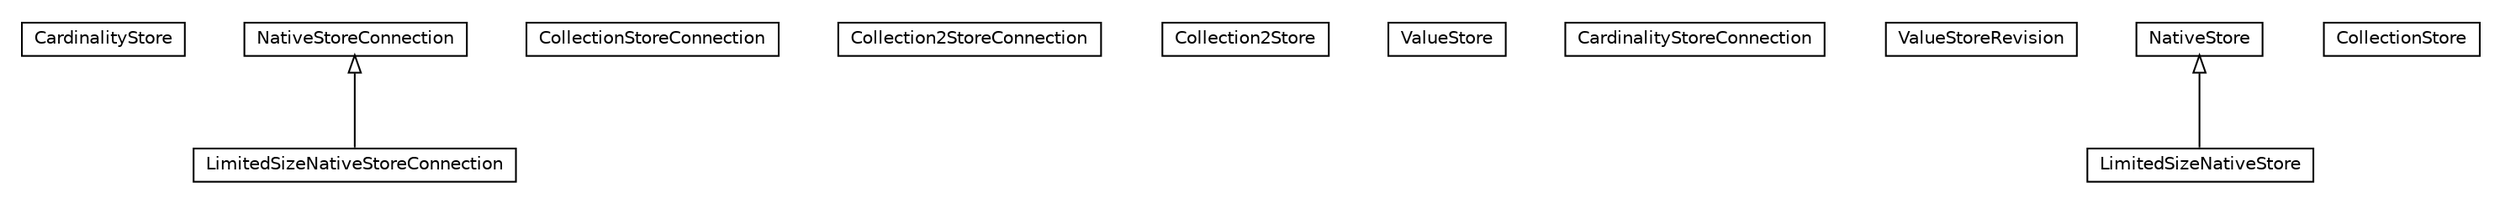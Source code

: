 #!/usr/local/bin/dot
#
# Class diagram 
# Generated by UMLGraph version R5_6-24-gf6e263 (http://www.umlgraph.org/)
#

digraph G {
	edge [fontname="Helvetica",fontsize=10,labelfontname="Helvetica",labelfontsize=10];
	node [fontname="Helvetica",fontsize=10,shape=plaintext];
	nodesep=0.25;
	ranksep=0.5;
	// org.universAAL.context.rdf4j.sail.CardinalityStore
	c582 [label=<<table title="org.universAAL.context.rdf4j.sail.CardinalityStore" border="0" cellborder="1" cellspacing="0" cellpadding="2" port="p" href="./CardinalityStore.html">
		<tr><td><table border="0" cellspacing="0" cellpadding="1">
<tr><td align="center" balign="center"> CardinalityStore </td></tr>
		</table></td></tr>
		</table>>, URL="./CardinalityStore.html", fontname="Helvetica", fontcolor="black", fontsize=10.0];
	// org.universAAL.context.rdf4j.sail.LimitedSizeNativeStoreConnection
	c583 [label=<<table title="org.universAAL.context.rdf4j.sail.LimitedSizeNativeStoreConnection" border="0" cellborder="1" cellspacing="0" cellpadding="2" port="p" href="./LimitedSizeNativeStoreConnection.html">
		<tr><td><table border="0" cellspacing="0" cellpadding="1">
<tr><td align="center" balign="center"> LimitedSizeNativeStoreConnection </td></tr>
		</table></td></tr>
		</table>>, URL="./LimitedSizeNativeStoreConnection.html", fontname="Helvetica", fontcolor="black", fontsize=10.0];
	// org.universAAL.context.rdf4j.sail.CollectionStoreConnection
	c584 [label=<<table title="org.universAAL.context.rdf4j.sail.CollectionStoreConnection" border="0" cellborder="1" cellspacing="0" cellpadding="2" port="p" href="./CollectionStoreConnection.html">
		<tr><td><table border="0" cellspacing="0" cellpadding="1">
<tr><td align="center" balign="center"> CollectionStoreConnection </td></tr>
		</table></td></tr>
		</table>>, URL="./CollectionStoreConnection.html", fontname="Helvetica", fontcolor="black", fontsize=10.0];
	// org.universAAL.context.rdf4j.sail.Collection2StoreConnection
	c585 [label=<<table title="org.universAAL.context.rdf4j.sail.Collection2StoreConnection" border="0" cellborder="1" cellspacing="0" cellpadding="2" port="p" href="./Collection2StoreConnection.html">
		<tr><td><table border="0" cellspacing="0" cellpadding="1">
<tr><td align="center" balign="center"> Collection2StoreConnection </td></tr>
		</table></td></tr>
		</table>>, URL="./Collection2StoreConnection.html", fontname="Helvetica", fontcolor="black", fontsize=10.0];
	// org.universAAL.context.rdf4j.sail.Collection2Store
	c586 [label=<<table title="org.universAAL.context.rdf4j.sail.Collection2Store" border="0" cellborder="1" cellspacing="0" cellpadding="2" port="p" href="./Collection2Store.html">
		<tr><td><table border="0" cellspacing="0" cellpadding="1">
<tr><td align="center" balign="center"> Collection2Store </td></tr>
		</table></td></tr>
		</table>>, URL="./Collection2Store.html", fontname="Helvetica", fontcolor="black", fontsize=10.0];
	// org.universAAL.context.rdf4j.sail.NativeStoreConnection
	c587 [label=<<table title="org.universAAL.context.rdf4j.sail.NativeStoreConnection" border="0" cellborder="1" cellspacing="0" cellpadding="2" port="p" href="./NativeStoreConnection.html">
		<tr><td><table border="0" cellspacing="0" cellpadding="1">
<tr><td align="center" balign="center"> NativeStoreConnection </td></tr>
		</table></td></tr>
		</table>>, URL="./NativeStoreConnection.html", fontname="Helvetica", fontcolor="black", fontsize=10.0];
	// org.universAAL.context.rdf4j.sail.ValueStore
	c588 [label=<<table title="org.universAAL.context.rdf4j.sail.ValueStore" border="0" cellborder="1" cellspacing="0" cellpadding="2" port="p" href="./ValueStore.html">
		<tr><td><table border="0" cellspacing="0" cellpadding="1">
<tr><td align="center" balign="center"> ValueStore </td></tr>
		</table></td></tr>
		</table>>, URL="./ValueStore.html", fontname="Helvetica", fontcolor="black", fontsize=10.0];
	// org.universAAL.context.rdf4j.sail.CardinalityStoreConnection
	c589 [label=<<table title="org.universAAL.context.rdf4j.sail.CardinalityStoreConnection" border="0" cellborder="1" cellspacing="0" cellpadding="2" port="p" href="./CardinalityStoreConnection.html">
		<tr><td><table border="0" cellspacing="0" cellpadding="1">
<tr><td align="center" balign="center"> CardinalityStoreConnection </td></tr>
		</table></td></tr>
		</table>>, URL="./CardinalityStoreConnection.html", fontname="Helvetica", fontcolor="black", fontsize=10.0];
	// org.universAAL.context.rdf4j.sail.ValueStoreRevision
	c590 [label=<<table title="org.universAAL.context.rdf4j.sail.ValueStoreRevision" border="0" cellborder="1" cellspacing="0" cellpadding="2" port="p" href="./ValueStoreRevision.html">
		<tr><td><table border="0" cellspacing="0" cellpadding="1">
<tr><td align="center" balign="center"> ValueStoreRevision </td></tr>
		</table></td></tr>
		</table>>, URL="./ValueStoreRevision.html", fontname="Helvetica", fontcolor="black", fontsize=10.0];
	// org.universAAL.context.rdf4j.sail.NativeStore
	c591 [label=<<table title="org.universAAL.context.rdf4j.sail.NativeStore" border="0" cellborder="1" cellspacing="0" cellpadding="2" port="p" href="./NativeStore.html">
		<tr><td><table border="0" cellspacing="0" cellpadding="1">
<tr><td align="center" balign="center"> NativeStore </td></tr>
		</table></td></tr>
		</table>>, URL="./NativeStore.html", fontname="Helvetica", fontcolor="black", fontsize=10.0];
	// org.universAAL.context.rdf4j.sail.LimitedSizeNativeStore
	c592 [label=<<table title="org.universAAL.context.rdf4j.sail.LimitedSizeNativeStore" border="0" cellborder="1" cellspacing="0" cellpadding="2" port="p" href="./LimitedSizeNativeStore.html">
		<tr><td><table border="0" cellspacing="0" cellpadding="1">
<tr><td align="center" balign="center"> LimitedSizeNativeStore </td></tr>
		</table></td></tr>
		</table>>, URL="./LimitedSizeNativeStore.html", fontname="Helvetica", fontcolor="black", fontsize=10.0];
	// org.universAAL.context.rdf4j.sail.CollectionStore
	c593 [label=<<table title="org.universAAL.context.rdf4j.sail.CollectionStore" border="0" cellborder="1" cellspacing="0" cellpadding="2" port="p" href="./CollectionStore.html">
		<tr><td><table border="0" cellspacing="0" cellpadding="1">
<tr><td align="center" balign="center"> CollectionStore </td></tr>
		</table></td></tr>
		</table>>, URL="./CollectionStore.html", fontname="Helvetica", fontcolor="black", fontsize=10.0];
	//org.universAAL.context.rdf4j.sail.LimitedSizeNativeStoreConnection extends org.universAAL.context.rdf4j.sail.NativeStoreConnection
	c587:p -> c583:p [dir=back,arrowtail=empty];
	//org.universAAL.context.rdf4j.sail.LimitedSizeNativeStore extends org.universAAL.context.rdf4j.sail.NativeStore
	c591:p -> c592:p [dir=back,arrowtail=empty];
}

